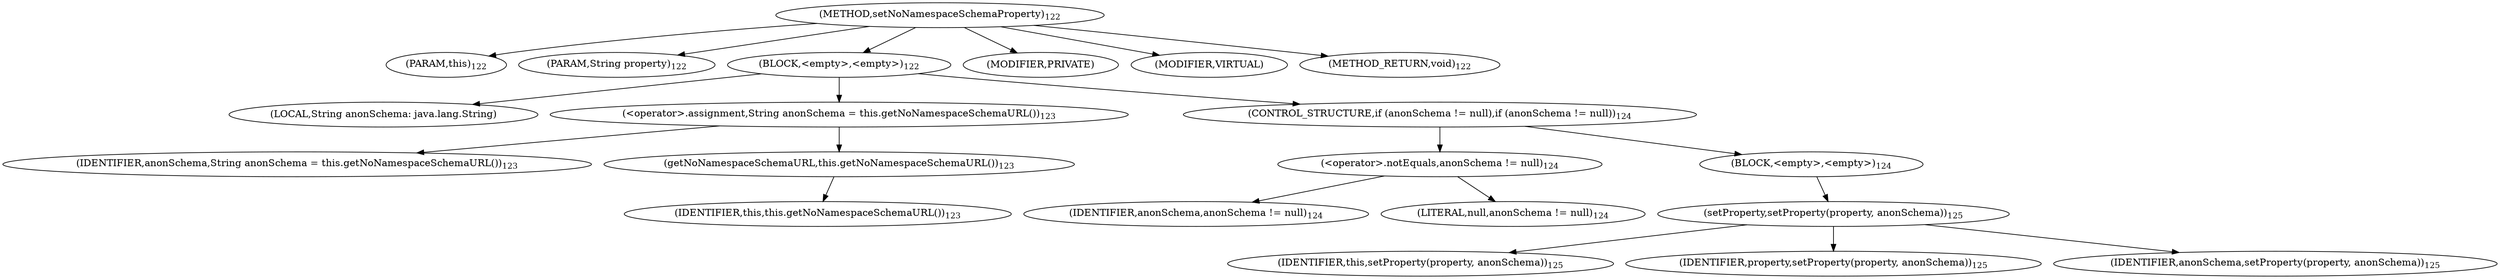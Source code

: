 digraph "setNoNamespaceSchemaProperty" {  
"172" [label = <(METHOD,setNoNamespaceSchemaProperty)<SUB>122</SUB>> ]
"10" [label = <(PARAM,this)<SUB>122</SUB>> ]
"173" [label = <(PARAM,String property)<SUB>122</SUB>> ]
"174" [label = <(BLOCK,&lt;empty&gt;,&lt;empty&gt;)<SUB>122</SUB>> ]
"175" [label = <(LOCAL,String anonSchema: java.lang.String)> ]
"176" [label = <(&lt;operator&gt;.assignment,String anonSchema = this.getNoNamespaceSchemaURL())<SUB>123</SUB>> ]
"177" [label = <(IDENTIFIER,anonSchema,String anonSchema = this.getNoNamespaceSchemaURL())<SUB>123</SUB>> ]
"178" [label = <(getNoNamespaceSchemaURL,this.getNoNamespaceSchemaURL())<SUB>123</SUB>> ]
"9" [label = <(IDENTIFIER,this,this.getNoNamespaceSchemaURL())<SUB>123</SUB>> ]
"179" [label = <(CONTROL_STRUCTURE,if (anonSchema != null),if (anonSchema != null))<SUB>124</SUB>> ]
"180" [label = <(&lt;operator&gt;.notEquals,anonSchema != null)<SUB>124</SUB>> ]
"181" [label = <(IDENTIFIER,anonSchema,anonSchema != null)<SUB>124</SUB>> ]
"182" [label = <(LITERAL,null,anonSchema != null)<SUB>124</SUB>> ]
"183" [label = <(BLOCK,&lt;empty&gt;,&lt;empty&gt;)<SUB>124</SUB>> ]
"184" [label = <(setProperty,setProperty(property, anonSchema))<SUB>125</SUB>> ]
"11" [label = <(IDENTIFIER,this,setProperty(property, anonSchema))<SUB>125</SUB>> ]
"185" [label = <(IDENTIFIER,property,setProperty(property, anonSchema))<SUB>125</SUB>> ]
"186" [label = <(IDENTIFIER,anonSchema,setProperty(property, anonSchema))<SUB>125</SUB>> ]
"187" [label = <(MODIFIER,PRIVATE)> ]
"188" [label = <(MODIFIER,VIRTUAL)> ]
"189" [label = <(METHOD_RETURN,void)<SUB>122</SUB>> ]
  "172" -> "10" 
  "172" -> "173" 
  "172" -> "174" 
  "172" -> "187" 
  "172" -> "188" 
  "172" -> "189" 
  "174" -> "175" 
  "174" -> "176" 
  "174" -> "179" 
  "176" -> "177" 
  "176" -> "178" 
  "178" -> "9" 
  "179" -> "180" 
  "179" -> "183" 
  "180" -> "181" 
  "180" -> "182" 
  "183" -> "184" 
  "184" -> "11" 
  "184" -> "185" 
  "184" -> "186" 
}
